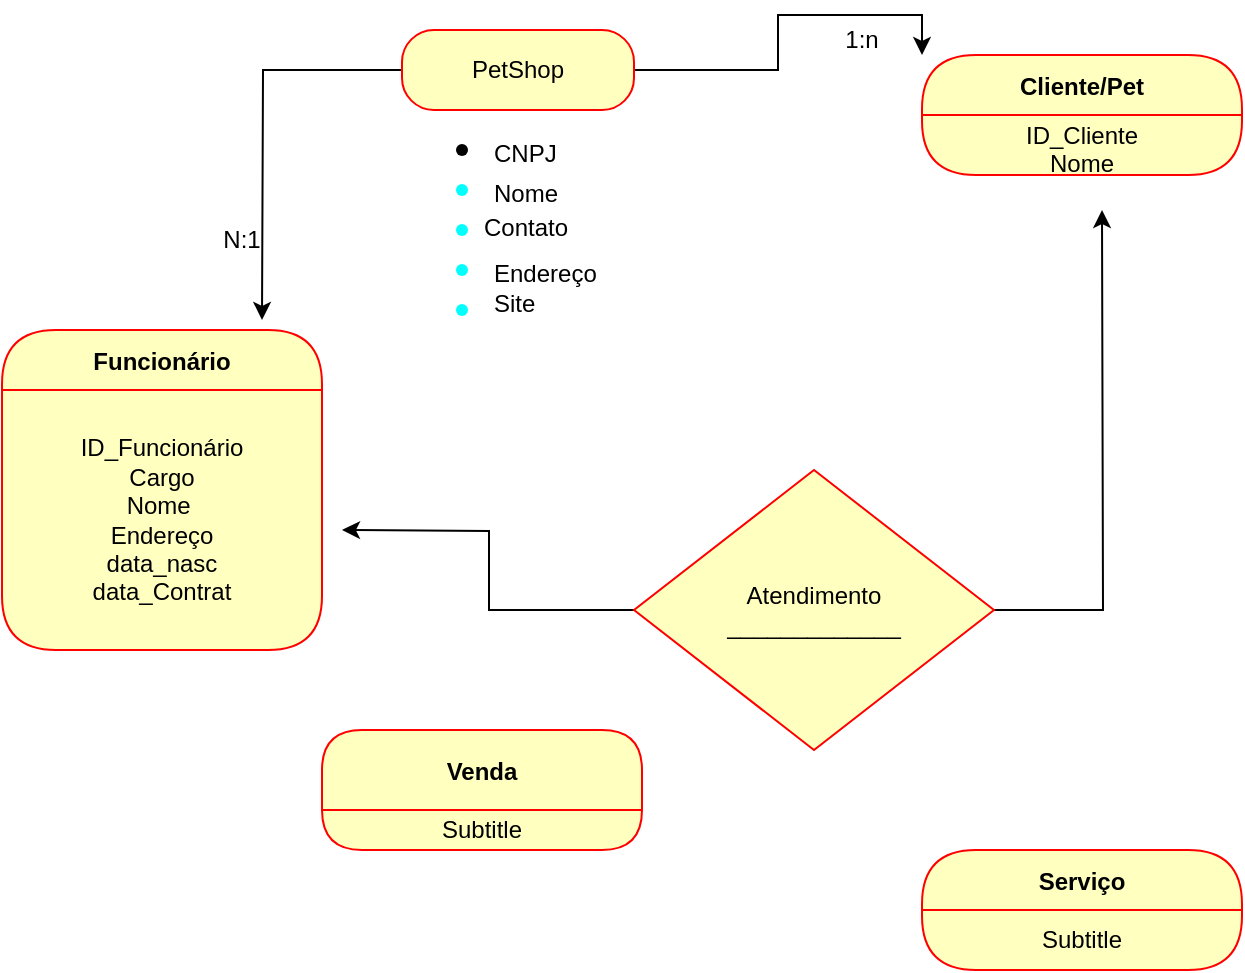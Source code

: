 <mxfile version="24.4.10" type="github">
  <diagram name="Página-1" id="zcAsPmrx_2H1WcOZVVPr">
    <mxGraphModel dx="1801" dy="1739" grid="1" gridSize="10" guides="1" tooltips="1" connect="1" arrows="1" fold="1" page="1" pageScale="1" pageWidth="827" pageHeight="1169" math="0" shadow="0">
      <root>
        <mxCell id="0" />
        <mxCell id="1" parent="0" />
        <mxCell id="4z_YQ-uFbUuo1N-JNkX1-2" value="" style="shape=waypoint;sketch=0;fillStyle=solid;size=6;pointerEvents=1;points=[];fillColor=none;resizable=0;rotatable=0;perimeter=centerPerimeter;snapToPoint=1;" vertex="1" parent="1">
          <mxGeometry x="150" y="30" width="20" height="20" as="geometry" />
        </mxCell>
        <mxCell id="4z_YQ-uFbUuo1N-JNkX1-3" value="" style="shape=waypoint;sketch=0;fillStyle=solid;size=6;pointerEvents=1;points=[];fillColor=none;resizable=0;rotatable=0;perimeter=centerPerimeter;snapToPoint=1;strokeColor=#00FFFF;" vertex="1" parent="1">
          <mxGeometry x="150" y="90" width="20" height="20" as="geometry" />
        </mxCell>
        <mxCell id="4z_YQ-uFbUuo1N-JNkX1-4" value="CNPJ" style="text;strokeColor=none;fillColor=none;spacingLeft=4;spacingRight=4;overflow=hidden;rotatable=0;points=[[0,0.5],[1,0.5]];portConstraint=eastwest;fontSize=12;whiteSpace=wrap;html=1;" vertex="1" parent="1">
          <mxGeometry x="170" y="27.5" width="50" height="25" as="geometry" />
        </mxCell>
        <mxCell id="4z_YQ-uFbUuo1N-JNkX1-5" value="Nome" style="text;strokeColor=none;fillColor=none;spacingLeft=4;spacingRight=4;overflow=hidden;rotatable=0;points=[[0,0.5],[1,0.5]];portConstraint=eastwest;fontSize=12;whiteSpace=wrap;html=1;" vertex="1" parent="1">
          <mxGeometry x="170" y="47.5" width="46" height="25" as="geometry" />
        </mxCell>
        <mxCell id="4z_YQ-uFbUuo1N-JNkX1-7" value="" style="shape=waypoint;sketch=0;fillStyle=solid;size=6;pointerEvents=1;points=[];fillColor=none;resizable=0;rotatable=0;perimeter=centerPerimeter;snapToPoint=1;strokeColor=#00FFFF;" vertex="1" parent="1">
          <mxGeometry x="150" y="50" width="20" height="20" as="geometry" />
        </mxCell>
        <mxCell id="4z_YQ-uFbUuo1N-JNkX1-8" value="" style="shape=waypoint;sketch=0;fillStyle=solid;size=6;pointerEvents=1;points=[];fillColor=none;resizable=0;rotatable=0;perimeter=centerPerimeter;snapToPoint=1;strokeColor=#00FFFF;" vertex="1" parent="1">
          <mxGeometry x="150" y="70" width="20" height="20" as="geometry" />
        </mxCell>
        <mxCell id="4z_YQ-uFbUuo1N-JNkX1-9" value="" style="shape=waypoint;sketch=0;fillStyle=solid;size=6;pointerEvents=1;points=[];fillColor=none;resizable=0;rotatable=0;perimeter=centerPerimeter;snapToPoint=1;strokeColor=#00FFFF;" vertex="1" parent="1">
          <mxGeometry x="150" y="110" width="20" height="20" as="geometry" />
        </mxCell>
        <mxCell id="4z_YQ-uFbUuo1N-JNkX1-10" value="Endereço" style="text;strokeColor=none;fillColor=none;spacingLeft=4;spacingRight=4;overflow=hidden;rotatable=0;points=[[0,0.5],[1,0.5]];portConstraint=eastwest;fontSize=12;whiteSpace=wrap;html=1;" vertex="1" parent="1">
          <mxGeometry x="170" y="87.5" width="76" height="25" as="geometry" />
        </mxCell>
        <mxCell id="4z_YQ-uFbUuo1N-JNkX1-11" value="Site" style="text;strokeColor=none;fillColor=none;spacingLeft=4;spacingRight=4;overflow=hidden;rotatable=0;points=[[0,0.5],[1,0.5]];portConstraint=eastwest;fontSize=12;whiteSpace=wrap;html=1;" vertex="1" parent="1">
          <mxGeometry x="170" y="102.5" width="40" height="30" as="geometry" />
        </mxCell>
        <mxCell id="4z_YQ-uFbUuo1N-JNkX1-13" value="Contato" style="text;strokeColor=none;fillColor=none;spacingLeft=4;spacingRight=4;overflow=hidden;rotatable=0;points=[[0,0.5],[1,0.5]];portConstraint=eastwest;fontSize=12;whiteSpace=wrap;html=1;" vertex="1" parent="1">
          <mxGeometry x="165" y="65" width="56" height="30" as="geometry" />
        </mxCell>
        <mxCell id="4z_YQ-uFbUuo1N-JNkX1-34" style="edgeStyle=orthogonalEdgeStyle;rounded=0;orthogonalLoop=1;jettySize=auto;html=1;entryX=0;entryY=0;entryDx=0;entryDy=0;" edge="1" parent="1" source="4z_YQ-uFbUuo1N-JNkX1-28" target="4z_YQ-uFbUuo1N-JNkX1-30">
          <mxGeometry relative="1" as="geometry" />
        </mxCell>
        <mxCell id="4z_YQ-uFbUuo1N-JNkX1-40" style="edgeStyle=orthogonalEdgeStyle;rounded=0;orthogonalLoop=1;jettySize=auto;html=1;" edge="1" parent="1" source="4z_YQ-uFbUuo1N-JNkX1-28">
          <mxGeometry relative="1" as="geometry">
            <mxPoint x="60" y="125" as="targetPoint" />
          </mxGeometry>
        </mxCell>
        <mxCell id="4z_YQ-uFbUuo1N-JNkX1-28" value="PetShop" style="rounded=1;whiteSpace=wrap;html=1;arcSize=40;fontColor=#000000;fillColor=#ffffc0;strokeColor=#ff0000;" vertex="1" parent="1">
          <mxGeometry x="130" y="-20" width="116" height="40" as="geometry" />
        </mxCell>
        <mxCell id="4z_YQ-uFbUuo1N-JNkX1-30" value="Cliente/Pet" style="swimlane;fontStyle=1;align=center;verticalAlign=middle;childLayout=stackLayout;horizontal=1;startSize=30;horizontalStack=0;resizeParent=0;resizeLast=1;container=0;fontColor=#000000;collapsible=0;rounded=1;arcSize=30;strokeColor=#ff0000;fillColor=#ffffc0;swimlaneFillColor=#ffffc0;dropTarget=0;" vertex="1" parent="1">
          <mxGeometry x="390" y="-7.5" width="160" height="60" as="geometry" />
        </mxCell>
        <mxCell id="4z_YQ-uFbUuo1N-JNkX1-31" value="ID_Cliente&lt;br&gt;Nome" style="text;html=1;strokeColor=none;fillColor=none;align=center;verticalAlign=middle;spacingLeft=4;spacingRight=4;whiteSpace=wrap;overflow=hidden;rotatable=0;fontColor=#000000;" vertex="1" parent="4z_YQ-uFbUuo1N-JNkX1-30">
          <mxGeometry y="30" width="160" height="30" as="geometry" />
        </mxCell>
        <mxCell id="4z_YQ-uFbUuo1N-JNkX1-37" value="Funcionário" style="swimlane;fontStyle=1;align=center;verticalAlign=middle;childLayout=stackLayout;horizontal=1;startSize=30;horizontalStack=0;resizeParent=0;resizeLast=1;container=0;fontColor=#000000;collapsible=0;rounded=1;arcSize=30;strokeColor=#ff0000;fillColor=#ffffc0;swimlaneFillColor=#ffffc0;dropTarget=0;" vertex="1" parent="1">
          <mxGeometry x="-70" y="130" width="160" height="160" as="geometry" />
        </mxCell>
        <mxCell id="4z_YQ-uFbUuo1N-JNkX1-38" value="ID_Funcionário&lt;br&gt;Cargo&lt;br&gt;Nome&amp;nbsp;&lt;br&gt;Endereço&lt;br&gt;data_nasc&lt;br&gt;data_Contrat" style="text;html=1;strokeColor=none;fillColor=none;align=center;verticalAlign=middle;spacingLeft=4;spacingRight=4;whiteSpace=wrap;overflow=hidden;rotatable=0;fontColor=#000000;" vertex="1" parent="4z_YQ-uFbUuo1N-JNkX1-37">
          <mxGeometry y="30" width="160" height="130" as="geometry" />
        </mxCell>
        <mxCell id="4z_YQ-uFbUuo1N-JNkX1-41" value="N:1" style="text;html=1;align=center;verticalAlign=middle;whiteSpace=wrap;rounded=0;" vertex="1" parent="1">
          <mxGeometry x="20" y="70" width="60" height="30" as="geometry" />
        </mxCell>
        <mxCell id="4z_YQ-uFbUuo1N-JNkX1-42" value="1:n" style="text;html=1;align=center;verticalAlign=middle;whiteSpace=wrap;rounded=0;" vertex="1" parent="1">
          <mxGeometry x="330" y="-30" width="60" height="30" as="geometry" />
        </mxCell>
        <mxCell id="4z_YQ-uFbUuo1N-JNkX1-46" style="edgeStyle=orthogonalEdgeStyle;rounded=0;orthogonalLoop=1;jettySize=auto;html=1;" edge="1" parent="1" source="4z_YQ-uFbUuo1N-JNkX1-43">
          <mxGeometry relative="1" as="geometry">
            <mxPoint x="100" y="230" as="targetPoint" />
          </mxGeometry>
        </mxCell>
        <mxCell id="4z_YQ-uFbUuo1N-JNkX1-50" style="edgeStyle=orthogonalEdgeStyle;rounded=0;orthogonalLoop=1;jettySize=auto;html=1;" edge="1" parent="1" source="4z_YQ-uFbUuo1N-JNkX1-43">
          <mxGeometry relative="1" as="geometry">
            <mxPoint x="480" y="70" as="targetPoint" />
          </mxGeometry>
        </mxCell>
        <mxCell id="4z_YQ-uFbUuo1N-JNkX1-43" value="Atendimento&lt;br&gt;_____________" style="rhombus;whiteSpace=wrap;html=1;fontColor=#000000;fillColor=#ffffc0;strokeColor=#ff0000;" vertex="1" parent="1">
          <mxGeometry x="246" y="200" width="180" height="140" as="geometry" />
        </mxCell>
        <mxCell id="4z_YQ-uFbUuo1N-JNkX1-48" value="Venda" style="swimlane;fontStyle=1;align=center;verticalAlign=middle;childLayout=stackLayout;horizontal=1;startSize=40;horizontalStack=0;resizeParent=0;resizeLast=1;container=0;fontColor=#000000;collapsible=0;rounded=1;arcSize=30;strokeColor=#ff0000;fillColor=#ffffc0;swimlaneFillColor=#ffffc0;dropTarget=0;" vertex="1" parent="1">
          <mxGeometry x="90" y="330" width="160" height="60" as="geometry" />
        </mxCell>
        <mxCell id="4z_YQ-uFbUuo1N-JNkX1-49" value="Subtitle" style="text;html=1;strokeColor=none;fillColor=none;align=center;verticalAlign=middle;spacingLeft=4;spacingRight=4;whiteSpace=wrap;overflow=hidden;rotatable=0;fontColor=#000000;" vertex="1" parent="4z_YQ-uFbUuo1N-JNkX1-48">
          <mxGeometry y="40" width="160" height="20" as="geometry" />
        </mxCell>
        <mxCell id="4z_YQ-uFbUuo1N-JNkX1-51" value="Serviço" style="swimlane;fontStyle=1;align=center;verticalAlign=middle;childLayout=stackLayout;horizontal=1;startSize=30;horizontalStack=0;resizeParent=0;resizeLast=1;container=0;fontColor=#000000;collapsible=0;rounded=1;arcSize=30;strokeColor=#ff0000;fillColor=#ffffc0;swimlaneFillColor=#ffffc0;dropTarget=0;" vertex="1" parent="1">
          <mxGeometry x="390" y="390" width="160" height="60" as="geometry" />
        </mxCell>
        <mxCell id="4z_YQ-uFbUuo1N-JNkX1-52" value="Subtitle" style="text;html=1;strokeColor=none;fillColor=none;align=center;verticalAlign=middle;spacingLeft=4;spacingRight=4;whiteSpace=wrap;overflow=hidden;rotatable=0;fontColor=#000000;" vertex="1" parent="4z_YQ-uFbUuo1N-JNkX1-51">
          <mxGeometry y="30" width="160" height="30" as="geometry" />
        </mxCell>
      </root>
    </mxGraphModel>
  </diagram>
</mxfile>
